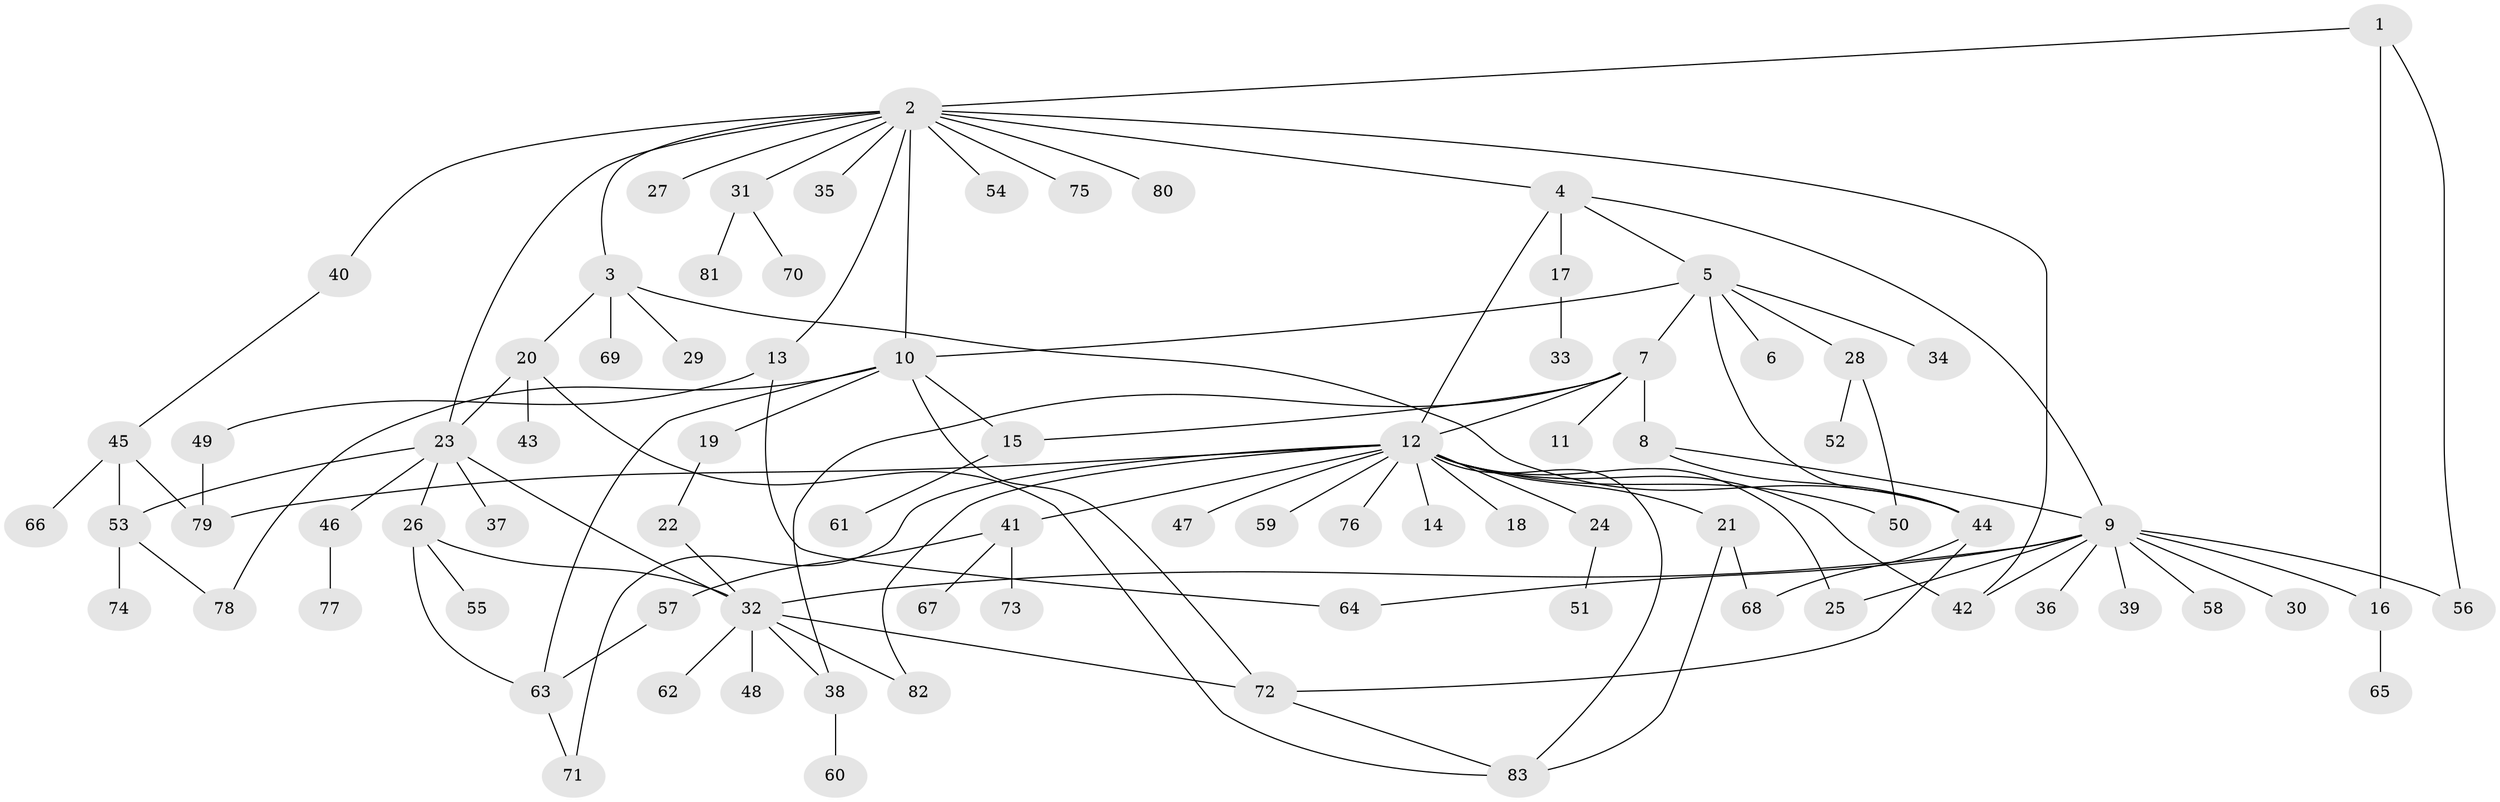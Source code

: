 // coarse degree distribution, {3: 0.2, 8: 0.08, 5: 0.12, 9: 0.08, 4: 0.12, 2: 0.16, 1: 0.16, 6: 0.08}
// Generated by graph-tools (version 1.1) at 2025/50/03/04/25 22:50:31]
// undirected, 83 vertices, 114 edges
graph export_dot {
  node [color=gray90,style=filled];
  1;
  2;
  3;
  4;
  5;
  6;
  7;
  8;
  9;
  10;
  11;
  12;
  13;
  14;
  15;
  16;
  17;
  18;
  19;
  20;
  21;
  22;
  23;
  24;
  25;
  26;
  27;
  28;
  29;
  30;
  31;
  32;
  33;
  34;
  35;
  36;
  37;
  38;
  39;
  40;
  41;
  42;
  43;
  44;
  45;
  46;
  47;
  48;
  49;
  50;
  51;
  52;
  53;
  54;
  55;
  56;
  57;
  58;
  59;
  60;
  61;
  62;
  63;
  64;
  65;
  66;
  67;
  68;
  69;
  70;
  71;
  72;
  73;
  74;
  75;
  76;
  77;
  78;
  79;
  80;
  81;
  82;
  83;
  1 -- 2;
  1 -- 16;
  1 -- 56;
  2 -- 3;
  2 -- 4;
  2 -- 10;
  2 -- 13;
  2 -- 23;
  2 -- 27;
  2 -- 31;
  2 -- 35;
  2 -- 40;
  2 -- 42;
  2 -- 54;
  2 -- 75;
  2 -- 80;
  3 -- 20;
  3 -- 29;
  3 -- 44;
  3 -- 69;
  4 -- 5;
  4 -- 9;
  4 -- 12;
  4 -- 17;
  5 -- 6;
  5 -- 7;
  5 -- 10;
  5 -- 28;
  5 -- 34;
  5 -- 44;
  7 -- 8;
  7 -- 11;
  7 -- 12;
  7 -- 15;
  7 -- 38;
  8 -- 9;
  8 -- 44;
  9 -- 16;
  9 -- 25;
  9 -- 30;
  9 -- 32;
  9 -- 36;
  9 -- 39;
  9 -- 42;
  9 -- 56;
  9 -- 58;
  9 -- 64;
  10 -- 15;
  10 -- 19;
  10 -- 63;
  10 -- 72;
  10 -- 78;
  12 -- 14;
  12 -- 18;
  12 -- 21;
  12 -- 24;
  12 -- 25;
  12 -- 41;
  12 -- 42;
  12 -- 47;
  12 -- 50;
  12 -- 59;
  12 -- 71;
  12 -- 76;
  12 -- 79;
  12 -- 82;
  12 -- 83;
  13 -- 49;
  13 -- 64;
  15 -- 61;
  16 -- 65;
  17 -- 33;
  19 -- 22;
  20 -- 23;
  20 -- 43;
  20 -- 83;
  21 -- 68;
  21 -- 83;
  22 -- 32;
  23 -- 26;
  23 -- 32;
  23 -- 37;
  23 -- 46;
  23 -- 53;
  24 -- 51;
  26 -- 32;
  26 -- 55;
  26 -- 63;
  28 -- 50;
  28 -- 52;
  31 -- 70;
  31 -- 81;
  32 -- 38;
  32 -- 48;
  32 -- 62;
  32 -- 72;
  32 -- 82;
  38 -- 60;
  40 -- 45;
  41 -- 57;
  41 -- 67;
  41 -- 73;
  44 -- 68;
  44 -- 72;
  45 -- 53;
  45 -- 66;
  45 -- 79;
  46 -- 77;
  49 -- 79;
  53 -- 74;
  53 -- 78;
  57 -- 63;
  63 -- 71;
  72 -- 83;
}
